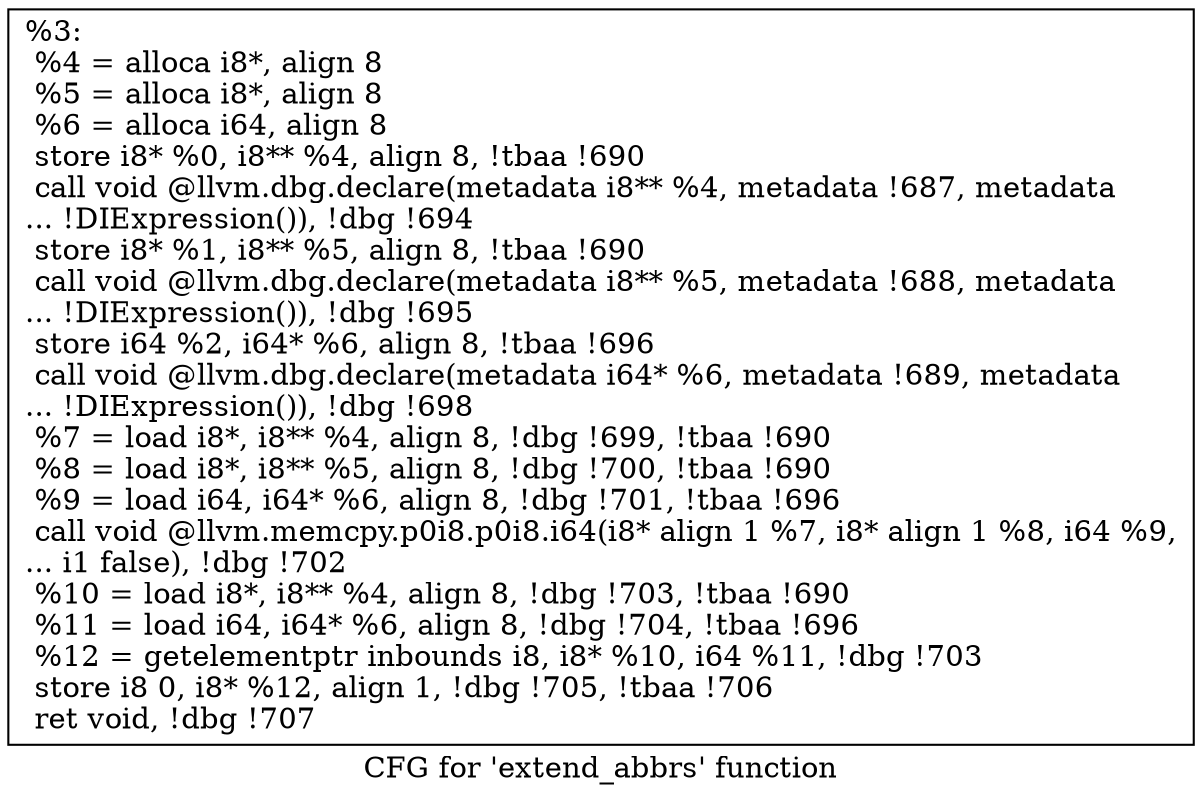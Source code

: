digraph "CFG for 'extend_abbrs' function" {
	label="CFG for 'extend_abbrs' function";

	Node0x22aa6a0 [shape=record,label="{%3:\l  %4 = alloca i8*, align 8\l  %5 = alloca i8*, align 8\l  %6 = alloca i64, align 8\l  store i8* %0, i8** %4, align 8, !tbaa !690\l  call void @llvm.dbg.declare(metadata i8** %4, metadata !687, metadata\l... !DIExpression()), !dbg !694\l  store i8* %1, i8** %5, align 8, !tbaa !690\l  call void @llvm.dbg.declare(metadata i8** %5, metadata !688, metadata\l... !DIExpression()), !dbg !695\l  store i64 %2, i64* %6, align 8, !tbaa !696\l  call void @llvm.dbg.declare(metadata i64* %6, metadata !689, metadata\l... !DIExpression()), !dbg !698\l  %7 = load i8*, i8** %4, align 8, !dbg !699, !tbaa !690\l  %8 = load i8*, i8** %5, align 8, !dbg !700, !tbaa !690\l  %9 = load i64, i64* %6, align 8, !dbg !701, !tbaa !696\l  call void @llvm.memcpy.p0i8.p0i8.i64(i8* align 1 %7, i8* align 1 %8, i64 %9,\l... i1 false), !dbg !702\l  %10 = load i8*, i8** %4, align 8, !dbg !703, !tbaa !690\l  %11 = load i64, i64* %6, align 8, !dbg !704, !tbaa !696\l  %12 = getelementptr inbounds i8, i8* %10, i64 %11, !dbg !703\l  store i8 0, i8* %12, align 1, !dbg !705, !tbaa !706\l  ret void, !dbg !707\l}"];
}
